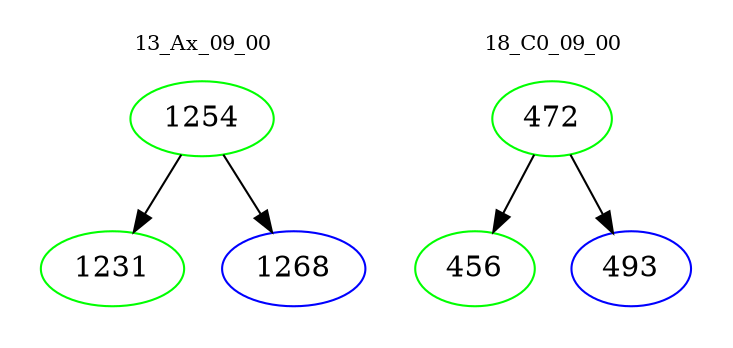 digraph{
subgraph cluster_0 {
color = white
label = "13_Ax_09_00";
fontsize=10;
T0_1254 [label="1254", color="green"]
T0_1254 -> T0_1231 [color="black"]
T0_1231 [label="1231", color="green"]
T0_1254 -> T0_1268 [color="black"]
T0_1268 [label="1268", color="blue"]
}
subgraph cluster_1 {
color = white
label = "18_C0_09_00";
fontsize=10;
T1_472 [label="472", color="green"]
T1_472 -> T1_456 [color="black"]
T1_456 [label="456", color="green"]
T1_472 -> T1_493 [color="black"]
T1_493 [label="493", color="blue"]
}
}
